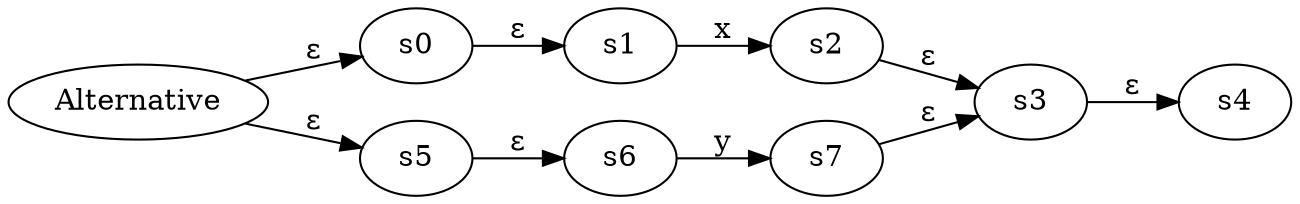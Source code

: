 digraph ATN {
  rankdir=LR;

  Alternative -> s0 [label="ε"]
  s0 -> s1 [label="ε"]
  s1 -> s2 [label="x"]
  s2 -> s3 [label="ε"]
  s3 -> s4 [label="ε"]
  Alternative -> s5 [label="ε"]
  s5 -> s6 [label="ε"]
  s6 -> s7 [label="y"]
  s7 -> s3 [label="ε"]
}